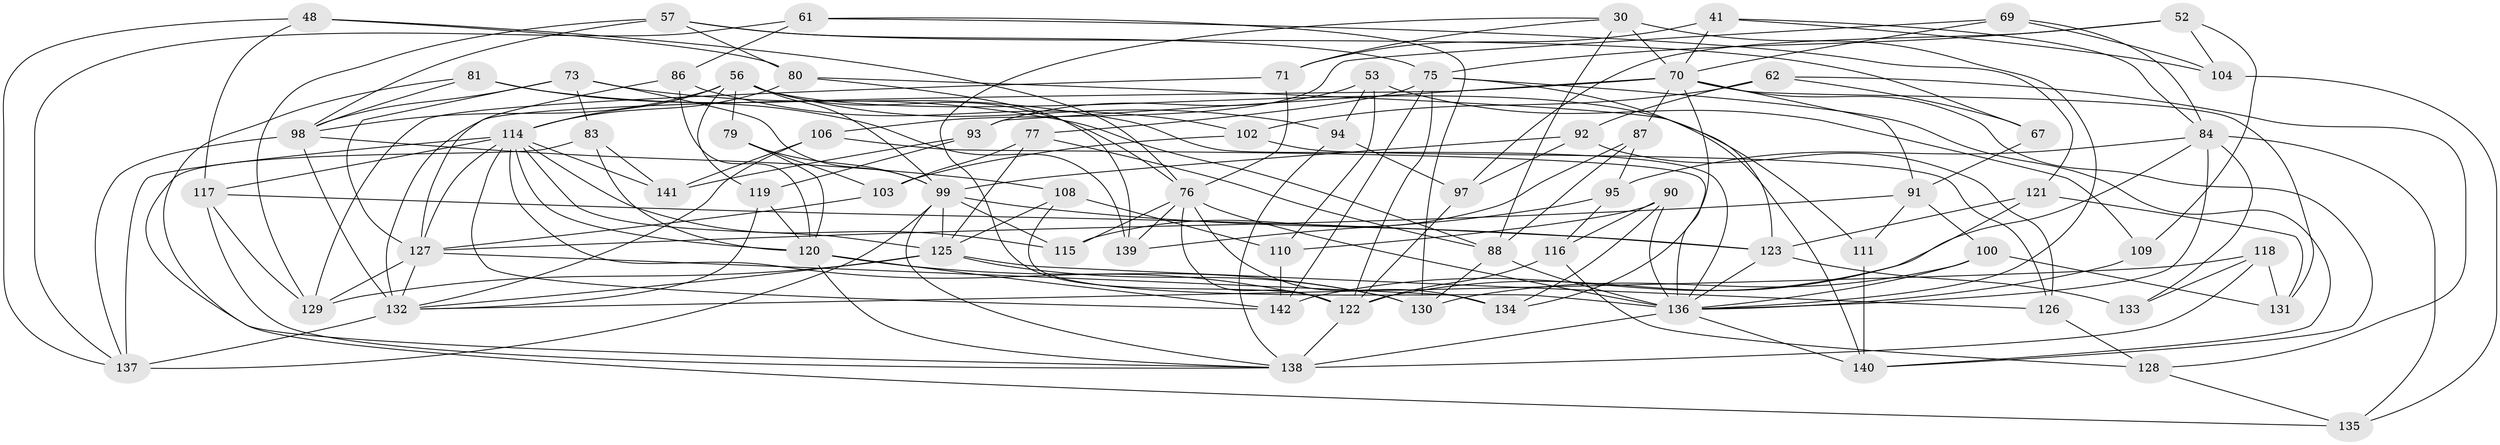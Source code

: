 // original degree distribution, {4: 1.0}
// Generated by graph-tools (version 1.1) at 2025/56/03/09/25 04:56:12]
// undirected, 71 vertices, 182 edges
graph export_dot {
graph [start="1"]
  node [color=gray90,style=filled];
  30 [super="+11"];
  41;
  48;
  52;
  53;
  56 [super="+21+46+44"];
  57 [super="+39"];
  61;
  62;
  67;
  69;
  70 [super="+66"];
  71;
  73 [super="+6+43"];
  75 [super="+18+26"];
  76 [super="+40+55"];
  77;
  79;
  80 [super="+59"];
  81;
  83;
  84 [super="+35+63"];
  86;
  87;
  88 [super="+16+45"];
  90;
  91 [super="+27"];
  92;
  93;
  94;
  95;
  97;
  98 [super="+37+64"];
  99 [super="+1+25+51"];
  100;
  102;
  103;
  104;
  106;
  108;
  109;
  110;
  111 [super="+23"];
  114 [super="+20+78+112+113"];
  115;
  116;
  117 [super="+60"];
  118;
  119;
  120 [super="+28+54+74"];
  121;
  122 [super="+34+58+65"];
  123 [super="+47+50"];
  125 [super="+72"];
  126;
  127 [super="+12+96+101"];
  128;
  129 [super="+107"];
  130 [super="+85"];
  131;
  132 [super="+124"];
  133;
  134;
  135;
  136 [super="+13+42+49+24"];
  137 [super="+7+89"];
  138 [super="+105+36"];
  139;
  140 [super="+29"];
  141;
  142 [super="+68"];
  30 -- 70 [weight=2];
  30 -- 71;
  30 -- 88;
  30 -- 136;
  30 -- 122;
  41 -- 104;
  41 -- 71;
  41 -- 84;
  41 -- 70;
  48 -- 117;
  48 -- 80;
  48 -- 137;
  48 -- 76;
  52 -- 97;
  52 -- 109;
  52 -- 104;
  52 -- 75;
  53 -- 93;
  53 -- 109;
  53 -- 94;
  53 -- 110;
  56 -- 94;
  56 -- 99;
  56 -- 119;
  56 -- 98 [weight=2];
  56 -- 111 [weight=3];
  56 -- 114 [weight=2];
  56 -- 79;
  56 -- 76;
  57 -- 67;
  57 -- 98 [weight=2];
  57 -- 75;
  57 -- 80;
  57 -- 129;
  61 -- 137;
  61 -- 86;
  61 -- 121;
  61 -- 130;
  62 -- 128;
  62 -- 102;
  62 -- 67;
  62 -- 92;
  67 -- 91 [weight=2];
  69 -- 106;
  69 -- 70;
  69 -- 104;
  69 -- 84;
  70 -- 131;
  70 -- 132 [weight=2];
  70 -- 134;
  70 -- 93;
  70 -- 87;
  70 -- 91;
  70 -- 140;
  71 -- 129;
  71 -- 76;
  73 -- 99 [weight=2];
  73 -- 98 [weight=2];
  73 -- 127 [weight=2];
  73 -- 83;
  73 -- 136;
  75 -- 123;
  75 -- 77;
  75 -- 140;
  75 -- 142;
  75 -- 122 [weight=2];
  76 -- 115;
  76 -- 139;
  76 -- 122;
  76 -- 134;
  76 -- 136;
  77 -- 103;
  77 -- 88;
  77 -- 125;
  79 -- 103;
  79 -- 120;
  79 -- 99;
  80 -- 114 [weight=2];
  80 -- 139;
  80 -- 140;
  81 -- 139;
  81 -- 88;
  81 -- 138;
  81 -- 98;
  83 -- 135;
  83 -- 120;
  83 -- 141;
  84 -- 135;
  84 -- 136 [weight=2];
  84 -- 133;
  84 -- 95;
  84 -- 142;
  86 -- 102;
  86 -- 127;
  86 -- 120;
  87 -- 115;
  87 -- 88;
  87 -- 95;
  88 -- 136 [weight=2];
  88 -- 130 [weight=2];
  90 -- 134;
  90 -- 110;
  90 -- 116;
  90 -- 136;
  91 -- 100;
  91 -- 111;
  91 -- 127;
  92 -- 97;
  92 -- 126;
  92 -- 99;
  93 -- 119;
  93 -- 141;
  94 -- 138;
  94 -- 97;
  95 -- 116;
  95 -- 139;
  97 -- 122;
  98 -- 108;
  98 -- 132;
  98 -- 137;
  99 -- 115;
  99 -- 137 [weight=2];
  99 -- 123 [weight=2];
  99 -- 138;
  99 -- 125;
  100 -- 131;
  100 -- 136;
  100 -- 130;
  102 -- 126;
  102 -- 103;
  103 -- 127;
  104 -- 135;
  106 -- 132;
  106 -- 136;
  106 -- 141;
  108 -- 110;
  108 -- 125;
  108 -- 136;
  109 -- 136 [weight=2];
  110 -- 142;
  111 -- 140 [weight=2];
  114 -- 141;
  114 -- 137 [weight=3];
  114 -- 120 [weight=2];
  114 -- 115;
  114 -- 142;
  114 -- 122 [weight=2];
  114 -- 117 [weight=2];
  114 -- 125;
  114 -- 127;
  116 -- 128;
  116 -- 122;
  117 -- 138;
  117 -- 129;
  117 -- 123;
  118 -- 131;
  118 -- 133;
  118 -- 132;
  118 -- 138;
  119 -- 132;
  119 -- 120;
  120 -- 142 [weight=2];
  120 -- 138;
  120 -- 130;
  121 -- 122;
  121 -- 131;
  121 -- 123;
  122 -- 138;
  123 -- 133 [weight=2];
  123 -- 136;
  125 -- 126;
  125 -- 132;
  125 -- 129;
  125 -- 130;
  126 -- 128;
  127 -- 134;
  127 -- 129 [weight=2];
  127 -- 132;
  128 -- 135;
  132 -- 137 [weight=2];
  136 -- 140;
  136 -- 138 [weight=3];
}
